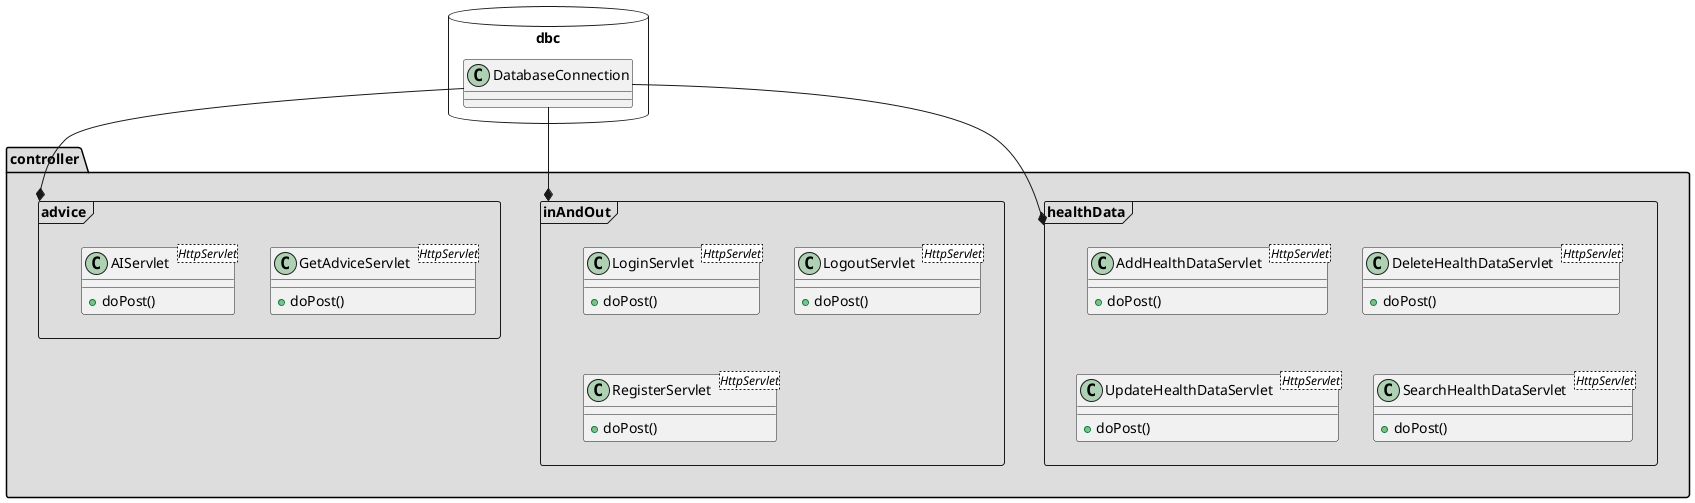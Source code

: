 @startuml
package "controller" #DDDDDD {
  package healthData <<Frame>> {
    class AddHealthDataServlet <HttpServlet> {
      +doPost()
    }
    class DeleteHealthDataServlet <HttpServlet> {
      +doPost()
    }
    class UpdateHealthDataServlet <HttpServlet> {
      +doPost()
    }
    class SearchHealthDataServlet <HttpServlet> {
      +doPost()
    }
  }
  package inAndOut <<Frame>> {
    class LoginServlet <HttpServlet> {
      +doPost()
    }
    class LogoutServlet <HttpServlet> {
      +doPost()
    }
    class RegisterServlet <HttpServlet> {
      +doPost()
    }
  }
  package advice <<Frame>> {
    class GetAdviceServlet <HttpServlet> {
      +doPost()
    }
    class AIServlet <HttpServlet> {
      +doPost()
    }
  }
}
package dbc <<Database>> {
  class DatabaseConnection
  DatabaseConnection --* inAndOut
  DatabaseConnection --* healthData
  DatabaseConnection --* advice
}
@enduml